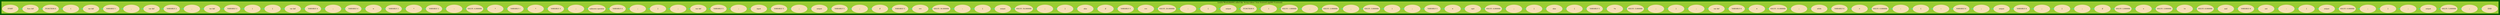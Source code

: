 digraph MyList
{
	rankdir = LR;
	bgcolor = darkgreen;
	graph [splines = splines];
	node  [width = 2, style = filled, color = wheat];
	edge  [color = darkgreen, fontsize = 15];

	subgraph cluster0
    {
		bgcolor = yellowgreen;		height  = 20		style   = filled;
		label   = "List[0x7ffceb2dbd00] called like '&cmp.tokens' from frontend.cpp(66) Frontend()";

		"0x603000000040" [shape=oval, height = 1, label = "START"];
		"0x603000000040" -> "0x603000000070" [color = cyan];
		"0x603000000070" [shape=oval, height = 1, label = "func def"];
		"0x603000000070" -> "0x6030000000d0" [color = cyan];
		"0x6030000000d0" [shape=oval, height = 1, label = "FUNCTION 0"];
		"0x6030000000d0" -> "0x603000000100" [color = cyan];
		"0x603000000100" [shape=oval, height = 1, label = "("];
		"0x603000000100" -> "0x603000000130" [color = cyan];
		"0x603000000130" [shape=oval, height = 1, label = "var def"];
		"0x603000000130" -> "0x603000000160" [color = cyan];
		"0x603000000160" [shape=oval, height = 1, label = "VARIABLE 1"];
		"0x603000000160" -> "0x603000000190" [color = cyan];
		"0x603000000190" [shape=oval, height = 1, label = ","];
		"0x603000000190" -> "0x6030000001c0" [color = cyan];
		"0x6030000001c0" [shape=oval, height = 1, label = "var def"];
		"0x6030000001c0" -> "0x6030000001f0" [color = cyan];
		"0x6030000001f0" [shape=oval, height = 1, label = "VARIABLE 2"];
		"0x6030000001f0" -> "0x603000000220" [color = cyan];
		"0x603000000220" [shape=oval, height = 1, label = ","];
		"0x603000000220" -> "0x603000000250" [color = cyan];
		"0x603000000250" [shape=oval, height = 1, label = "var def"];
		"0x603000000250" -> "0x603000000280" [color = cyan];
		"0x603000000280" [shape=oval, height = 1, label = "VARIABLE 3"];
		"0x603000000280" -> "0x6030000002b0" [color = cyan];
		"0x6030000002b0" [shape=oval, height = 1, label = ")"];
		"0x6030000002b0" -> "0x6030000002e0" [color = cyan];
		"0x6030000002e0" [shape=oval, height = 1, label = "{"];
		"0x6030000002e0" -> "0x603000000310" [color = cyan];
		"0x603000000310" [shape=oval, height = 1, label = "var def"];
		"0x603000000310" -> "0x603000000340" [color = cyan];
		"0x603000000340" [shape=oval, height = 1, label = "VARIABLE 4"];
		"0x603000000340" -> "0x603000000370" [color = cyan];
		"0x603000000370" [shape=oval, height = 1, label = ";"];
		"0x603000000370" -> "0x6030000003a0" [color = cyan];
		"0x6030000003a0" [shape=oval, height = 1, label = "VARIABLE 4"];
		"0x6030000003a0" -> "0x6030000003d0" [color = cyan];
		"0x6030000003d0" [shape=oval, height = 1, label = "="];
		"0x6030000003d0" -> "0x603000000400" [color = cyan];
		"0x603000000400" [shape=oval, height = 1, label = "VARIABLE 2"];
		"0x603000000400" -> "0x603000000430" [color = cyan];
		"0x603000000430" [shape=oval, height = 1, label = "*"];
		"0x603000000430" -> "0x603000000460" [color = cyan];
		"0x603000000460" [shape=oval, height = 1, label = "VARIABLE 2"];
		"0x603000000460" -> "0x603000000490" [color = cyan];
		"0x603000000490" [shape=oval, height = 1, label = "-"];
		"0x603000000490" -> "0x6030000004c0" [color = cyan];
		"0x6030000004c0" [shape=oval, height = 1, label = "VALUE: 4.000000"];
		"0x6030000004c0" -> "0x6030000004f0" [color = cyan];
		"0x6030000004f0" [shape=oval, height = 1, label = "*"];
		"0x6030000004f0" -> "0x603000000520" [color = cyan];
		"0x603000000520" [shape=oval, height = 1, label = "VARIABLE 1"];
		"0x603000000520" -> "0x603000000550" [color = cyan];
		"0x603000000550" [shape=oval, height = 1, label = "*"];
		"0x603000000550" -> "0x603000000580" [color = cyan];
		"0x603000000580" [shape=oval, height = 1, label = "VARIABLE 3"];
		"0x603000000580" -> "0x6030000005b0" [color = cyan];
		"0x6030000005b0" [shape=oval, height = 1, label = ";"];
		"0x6030000005b0" -> "0x6030000005e0" [color = cyan];
		"0x6030000005e0" [shape=oval, height = 1, label = "unknown operator"];
		"0x6030000005e0" -> "0x603000000610" [color = cyan];
		"0x603000000610" [shape=oval, height = 1, label = "VARIABLE 4"];
		"0x603000000610" -> "0x603000000640" [color = cyan];
		"0x603000000640" [shape=oval, height = 1, label = ";"];
		"0x603000000640" -> "0x603000000670" [color = cyan];
		"0x603000000670" [shape=oval, height = 1, label = "}"];
		"0x603000000670" -> "0x6030000006a0" [color = cyan];
		"0x6030000006a0" [shape=oval, height = 1, label = ";"];
		"0x6030000006a0" -> "0x6030000006d0" [color = cyan];
		"0x6030000006d0" [shape=oval, height = 1, label = "var def"];
		"0x6030000006d0" -> "0x603000000700" [color = cyan];
		"0x603000000700" [shape=oval, height = 1, label = "VARIABLE 5"];
		"0x603000000700" -> "0x603000000730" [color = cyan];
		"0x603000000730" [shape=oval, height = 1, label = ";"];
		"0x603000000730" -> "0x603000000760" [color = cyan];
		"0x603000000760" [shape=oval, height = 1, label = "input"];
		"0x603000000760" -> "0x603000000790" [color = cyan];
		"0x603000000790" [shape=oval, height = 1, label = "VARIABLE 5"];
		"0x603000000790" -> "0x6030000007c0" [color = cyan];
		"0x6030000007c0" [shape=oval, height = 1, label = ";"];
		"0x6030000007c0" -> "0x6030000007f0" [color = cyan];
		"0x6030000007f0" [shape=oval, height = 1, label = "output"];
		"0x6030000007f0" -> "0x603000000820" [color = cyan];
		"0x603000000820" [shape=oval, height = 1, label = "VARIABLE 5"];
		"0x603000000820" -> "0x603000000850" [color = cyan];
		"0x603000000850" [shape=oval, height = 1, label = ";"];
		"0x603000000850" -> "0x603000000880" [color = cyan];
		"0x603000000880" [shape=oval, height = 1, label = "if"];
		"0x603000000880" -> "0x6030000008b0" [color = cyan];
		"0x6030000008b0" [shape=oval, height = 1, label = "VARIABLE 5"];
		"0x6030000008b0" -> "0x6030000008e0" [color = cyan];
		"0x6030000008e0" [shape=oval, height = 1, label = "=="];
		"0x6030000008e0" -> "0x603000000910" [color = cyan];
		"0x603000000910" [shape=oval, height = 1, label = "VALUE: 34.000000"];
		"0x603000000910" -> "0x603000000940" [color = cyan];
		"0x603000000940" [shape=oval, height = 1, label = ":"];
		"0x603000000940" -> "0x603000000970" [color = cyan];
		"0x603000000970" [shape=oval, height = 1, label = "{"];
		"0x603000000970" -> "0x6030000009a0" [color = cyan];
		"0x6030000009a0" [shape=oval, height = 1, label = "output"];
		"0x6030000009a0" -> "0x6030000009d0" [color = cyan];
		"0x6030000009d0" [shape=oval, height = 1, label = "VALUE: 54.000000"];
		"0x6030000009d0" -> "0x603000000a00" [color = cyan];
		"0x603000000a00" [shape=oval, height = 1, label = ";"];
		"0x603000000a00" -> "0x603000000a30" [color = cyan];
		"0x603000000a30" [shape=oval, height = 1, label = "}"];
		"0x603000000a30" -> "0x603000000a60" [color = cyan];
		"0x603000000a60" [shape=oval, height = 1, label = "else"];
		"0x603000000a60" -> "0x603000000a90" [color = cyan];
		"0x603000000a90" [shape=oval, height = 1, label = "if"];
		"0x603000000a90" -> "0x603000000ac0" [color = cyan];
		"0x603000000ac0" [shape=oval, height = 1, label = "VARIABLE 5"];
		"0x603000000ac0" -> "0x603000000af0" [color = cyan];
		"0x603000000af0" [shape=oval, height = 1, label = "=="];
		"0x603000000af0" -> "0x603000000b20" [color = cyan];
		"0x603000000b20" [shape=oval, height = 1, label = "VALUE: 20.000000"];
		"0x603000000b20" -> "0x603000000b50" [color = cyan];
		"0x603000000b50" [shape=oval, height = 1, label = ":"];
		"0x603000000b50" -> "0x603000000b80" [color = cyan];
		"0x603000000b80" [shape=oval, height = 1, label = "{"];
		"0x603000000b80" -> "0x603000000bb0" [color = cyan];
		"0x603000000bb0" [shape=oval, height = 1, label = "output"];
		"0x603000000bb0" -> "0x603000000be0" [color = cyan];
		"0x603000000be0" [shape=oval, height = 1, label = "FUNCTION 0"];
		"0x603000000be0" -> "0x603000000c10" [color = cyan];
		"0x603000000c10" [shape=oval, height = 1, label = "("];
		"0x603000000c10" -> "0x603000000c40" [color = cyan];
		"0x603000000c40" [shape=oval, height = 1, label = "VALUE: 1.000000"];
		"0x603000000c40" -> "0x603000000c70" [color = cyan];
		"0x603000000c70" [shape=oval, height = 1, label = ","];
		"0x603000000c70" -> "0x603000000ca0" [color = cyan];
		"0x603000000ca0" [shape=oval, height = 1, label = "VALUE: 2.000000"];
		"0x603000000ca0" -> "0x603000000cd0" [color = cyan];
		"0x603000000cd0" [shape=oval, height = 1, label = ","];
		"0x603000000cd0" -> "0x603000000d00" [color = cyan];
		"0x603000000d00" [shape=oval, height = 1, label = "VALUE: 3.000000"];
		"0x603000000d00" -> "0x603000000d30" [color = cyan];
		"0x603000000d30" [shape=oval, height = 1, label = ")"];
		"0x603000000d30" -> "0x603000000d60" [color = cyan];
		"0x603000000d60" [shape=oval, height = 1, label = ";"];
		"0x603000000d60" -> "0x603000000d90" [color = cyan];
		"0x603000000d90" [shape=oval, height = 1, label = "VARIABLE 5"];
		"0x603000000d90" -> "0x603000000dc0" [color = cyan];
		"0x603000000dc0" [shape=oval, height = 1, label = "="];
		"0x603000000dc0" -> "0x603000000df0" [color = cyan];
		"0x603000000df0" [shape=oval, height = 1, label = "sqrt"];
		"0x603000000df0" -> "0x603000000e20" [color = cyan];
		"0x603000000e20" [shape=oval, height = 1, label = "VALUE: 4.000000"];
		"0x603000000e20" -> "0x603000000e50" [color = cyan];
		"0x603000000e50" [shape=oval, height = 1, label = ";"];
		"0x603000000e50" -> "0x603000000e80" [color = cyan];
		"0x603000000e80" [shape=oval, height = 1, label = "}"];
		"0x603000000e80" -> "0x603000000eb0" [color = cyan];
		"0x603000000eb0" [shape=oval, height = 1, label = "else"];
		"0x603000000eb0" -> "0x603000000ee0" [color = cyan];
		"0x603000000ee0" [shape=oval, height = 1, label = "{"];
		"0x603000000ee0" -> "0x603000000f10" [color = cyan];
		"0x603000000f10" [shape=oval, height = 1, label = "VARIABLE 5"];
		"0x603000000f10" -> "0x603000000f40" [color = cyan];
		"0x603000000f40" [shape=oval, height = 1, label = "*="];
		"0x603000000f40" -> "0x603000000f70" [color = cyan];
		"0x603000000f70" [shape=oval, height = 1, label = "VALUE: 5.000000"];
		"0x603000000f70" -> "0x603000000fa0" [color = cyan];
		"0x603000000fa0" [shape=oval, height = 1, label = ";"];
		"0x603000000fa0" -> "0x603000000fd0" [color = cyan];
		"0x603000000fd0" [shape=oval, height = 1, label = "}"];
		"0x603000000fd0" -> "0x603000001000" [color = cyan];
		"0x603000001000" [shape=oval, height = 1, label = ";"];
		"0x603000001000" -> "0x603000001030" [color = cyan];
		"0x603000001030" [shape=oval, height = 1, label = "var def"];
		"0x603000001030" -> "0x603000001060" [color = cyan];
		"0x603000001060" [shape=oval, height = 1, label = "VARIABLE 6"];
		"0x603000001060" -> "0x603000001090" [color = cyan];
		"0x603000001090" [shape=oval, height = 1, label = "="];
		"0x603000001090" -> "0x6030000010c0" [color = cyan];
		"0x6030000010c0" [shape=oval, height = 1, label = "VALUE: 10.000000"];
		"0x6030000010c0" -> "0x6030000010f0" [color = cyan];
		"0x6030000010f0" [shape=oval, height = 1, label = ";"];
		"0x6030000010f0" -> "0x603000001120" [color = cyan];
		"0x603000001120" [shape=oval, height = 1, label = "while"];
		"0x603000001120" -> "0x603000001150" [color = cyan];
		"0x603000001150" [shape=oval, height = 1, label = "VARIABLE 6"];
		"0x603000001150" -> "0x603000001180" [color = cyan];
		"0x603000001180" [shape=oval, height = 1, label = ">"];
		"0x603000001180" -> "0x6030000011b0" [color = cyan];
		"0x6030000011b0" [shape=oval, height = 1, label = "VALUE: 0.000000"];
		"0x6030000011b0" -> "0x6030000011e0" [color = cyan];
		"0x6030000011e0" [shape=oval, height = 1, label = ":"];
		"0x6030000011e0" -> "0x603000001210" [color = cyan];
		"0x603000001210" [shape=oval, height = 1, label = "{"];
		"0x603000001210" -> "0x603000001240" [color = cyan];
		"0x603000001240" [shape=oval, height = 1, label = "--"];
		"0x603000001240" -> "0x603000001270" [color = cyan];
		"0x603000001270" [shape=oval, height = 1, label = "VARIABLE 6"];
		"0x603000001270" -> "0x6030000012a0" [color = cyan];
		"0x6030000012a0" [shape=oval, height = 1, label = ";"];
		"0x6030000012a0" -> "0x6030000012d0" [color = cyan];
		"0x6030000012d0" [shape=oval, height = 1, label = "output"];
		"0x6030000012d0" -> "0x603000001300" [color = cyan];
		"0x603000001300" [shape=oval, height = 1, label = "VARIABLE 6"];
		"0x603000001300" -> "0x603000001330" [color = cyan];
		"0x603000001330" [shape=oval, height = 1, label = ";"];
		"0x603000001330" -> "0x603000001360" [color = cyan];
		"0x603000001360" [shape=oval, height = 1, label = "}"];
		"0x603000001360" -> "0x603000001390" [color = cyan];
		"0x603000001390" [shape=oval, height = 1, label = ";"];
		"0x603000001390" -> "0x6030000013c0" [color = cyan];
		"0x6030000013c0" [shape=oval, height = 1, label = "if"];
		"0x6030000013c0" -> "0x6030000013f0" [color = cyan];
		"0x6030000013f0" [shape=oval, height = 1, label = "VALUE: 2.000000"];
		"0x6030000013f0" -> "0x603000001420" [color = cyan];
		"0x603000001420" [shape=oval, height = 1, label = "+"];
		"0x603000001420" -> "0x603000001450" [color = cyan];
		"0x603000001450" [shape=oval, height = 1, label = "VALUE: 3.000000"];
		"0x603000001450" -> "0x603000001480" [color = cyan];
		"0x603000001480" [shape=oval, height = 1, label = "!="];
		"0x603000001480" -> "0x6030000014b0" [color = cyan];
		"0x6030000014b0" [shape=oval, height = 1, label = "VALUE: 6.000000"];
		"0x6030000014b0" -> "0x6030000014e0" [color = cyan];
		"0x6030000014e0" [shape=oval, height = 1, label = "and"];
		"0x6030000014e0" -> "0x603000001510" [color = cyan];
		"0x603000001510" [shape=oval, height = 1, label = "VARIABLE 6"];
		"0x603000001510" -> "0x603000001540" [color = cyan];
		"0x603000001540" [shape=oval, height = 1, label = "not"];
		"0x603000001540" -> "0x603000001570" [color = cyan];
		"0x603000001570" [shape=oval, height = 1, label = ":"];
		"0x603000001570" -> "0x6030000015a0" [color = cyan];
		"0x6030000015a0" [shape=oval, height = 1, label = "{"];
		"0x6030000015a0" -> "0x6030000015d0" [color = cyan];
		"0x6030000015d0" [shape=oval, height = 1, label = "output"];
		"0x6030000015d0" -> "0x603000001600" [color = cyan];
		"0x603000001600" [shape=oval, height = 1, label = "VALUE: 0.000000"];
		"0x603000001600" -> "0x603000001630" [color = cyan];
		"0x603000001630" [shape=oval, height = 1, label = ";"];
		"0x603000001630" -> "0x603000001660" [color = cyan];
		"0x603000001660" [shape=oval, height = 1, label = "}"];
		"0x603000001660" -> "0x603000001690" [color = cyan];
		"0x603000001690" [shape=oval, height = 1, label = ";"];
		"0x603000001690" -> "0x6030000016c0" [color = cyan];
		"0x6030000016c0" [shape=oval, height = 1, label = "output"];
		"0x6030000016c0" -> "0x6030000016f0" [color = cyan];
		"0x6030000016f0" [shape=oval, height = 1, label = "VALUE: 5.000000"];
		"0x6030000016f0" -> "0x603000001720" [color = cyan];
		"0x603000001720" [shape=oval, height = 1, label = ";"];
		"0x603000001720" -> "0x603000001750" [color = cyan];
		"0x603000001750" [shape=oval, height = 1, label = "END"];
	}
}
